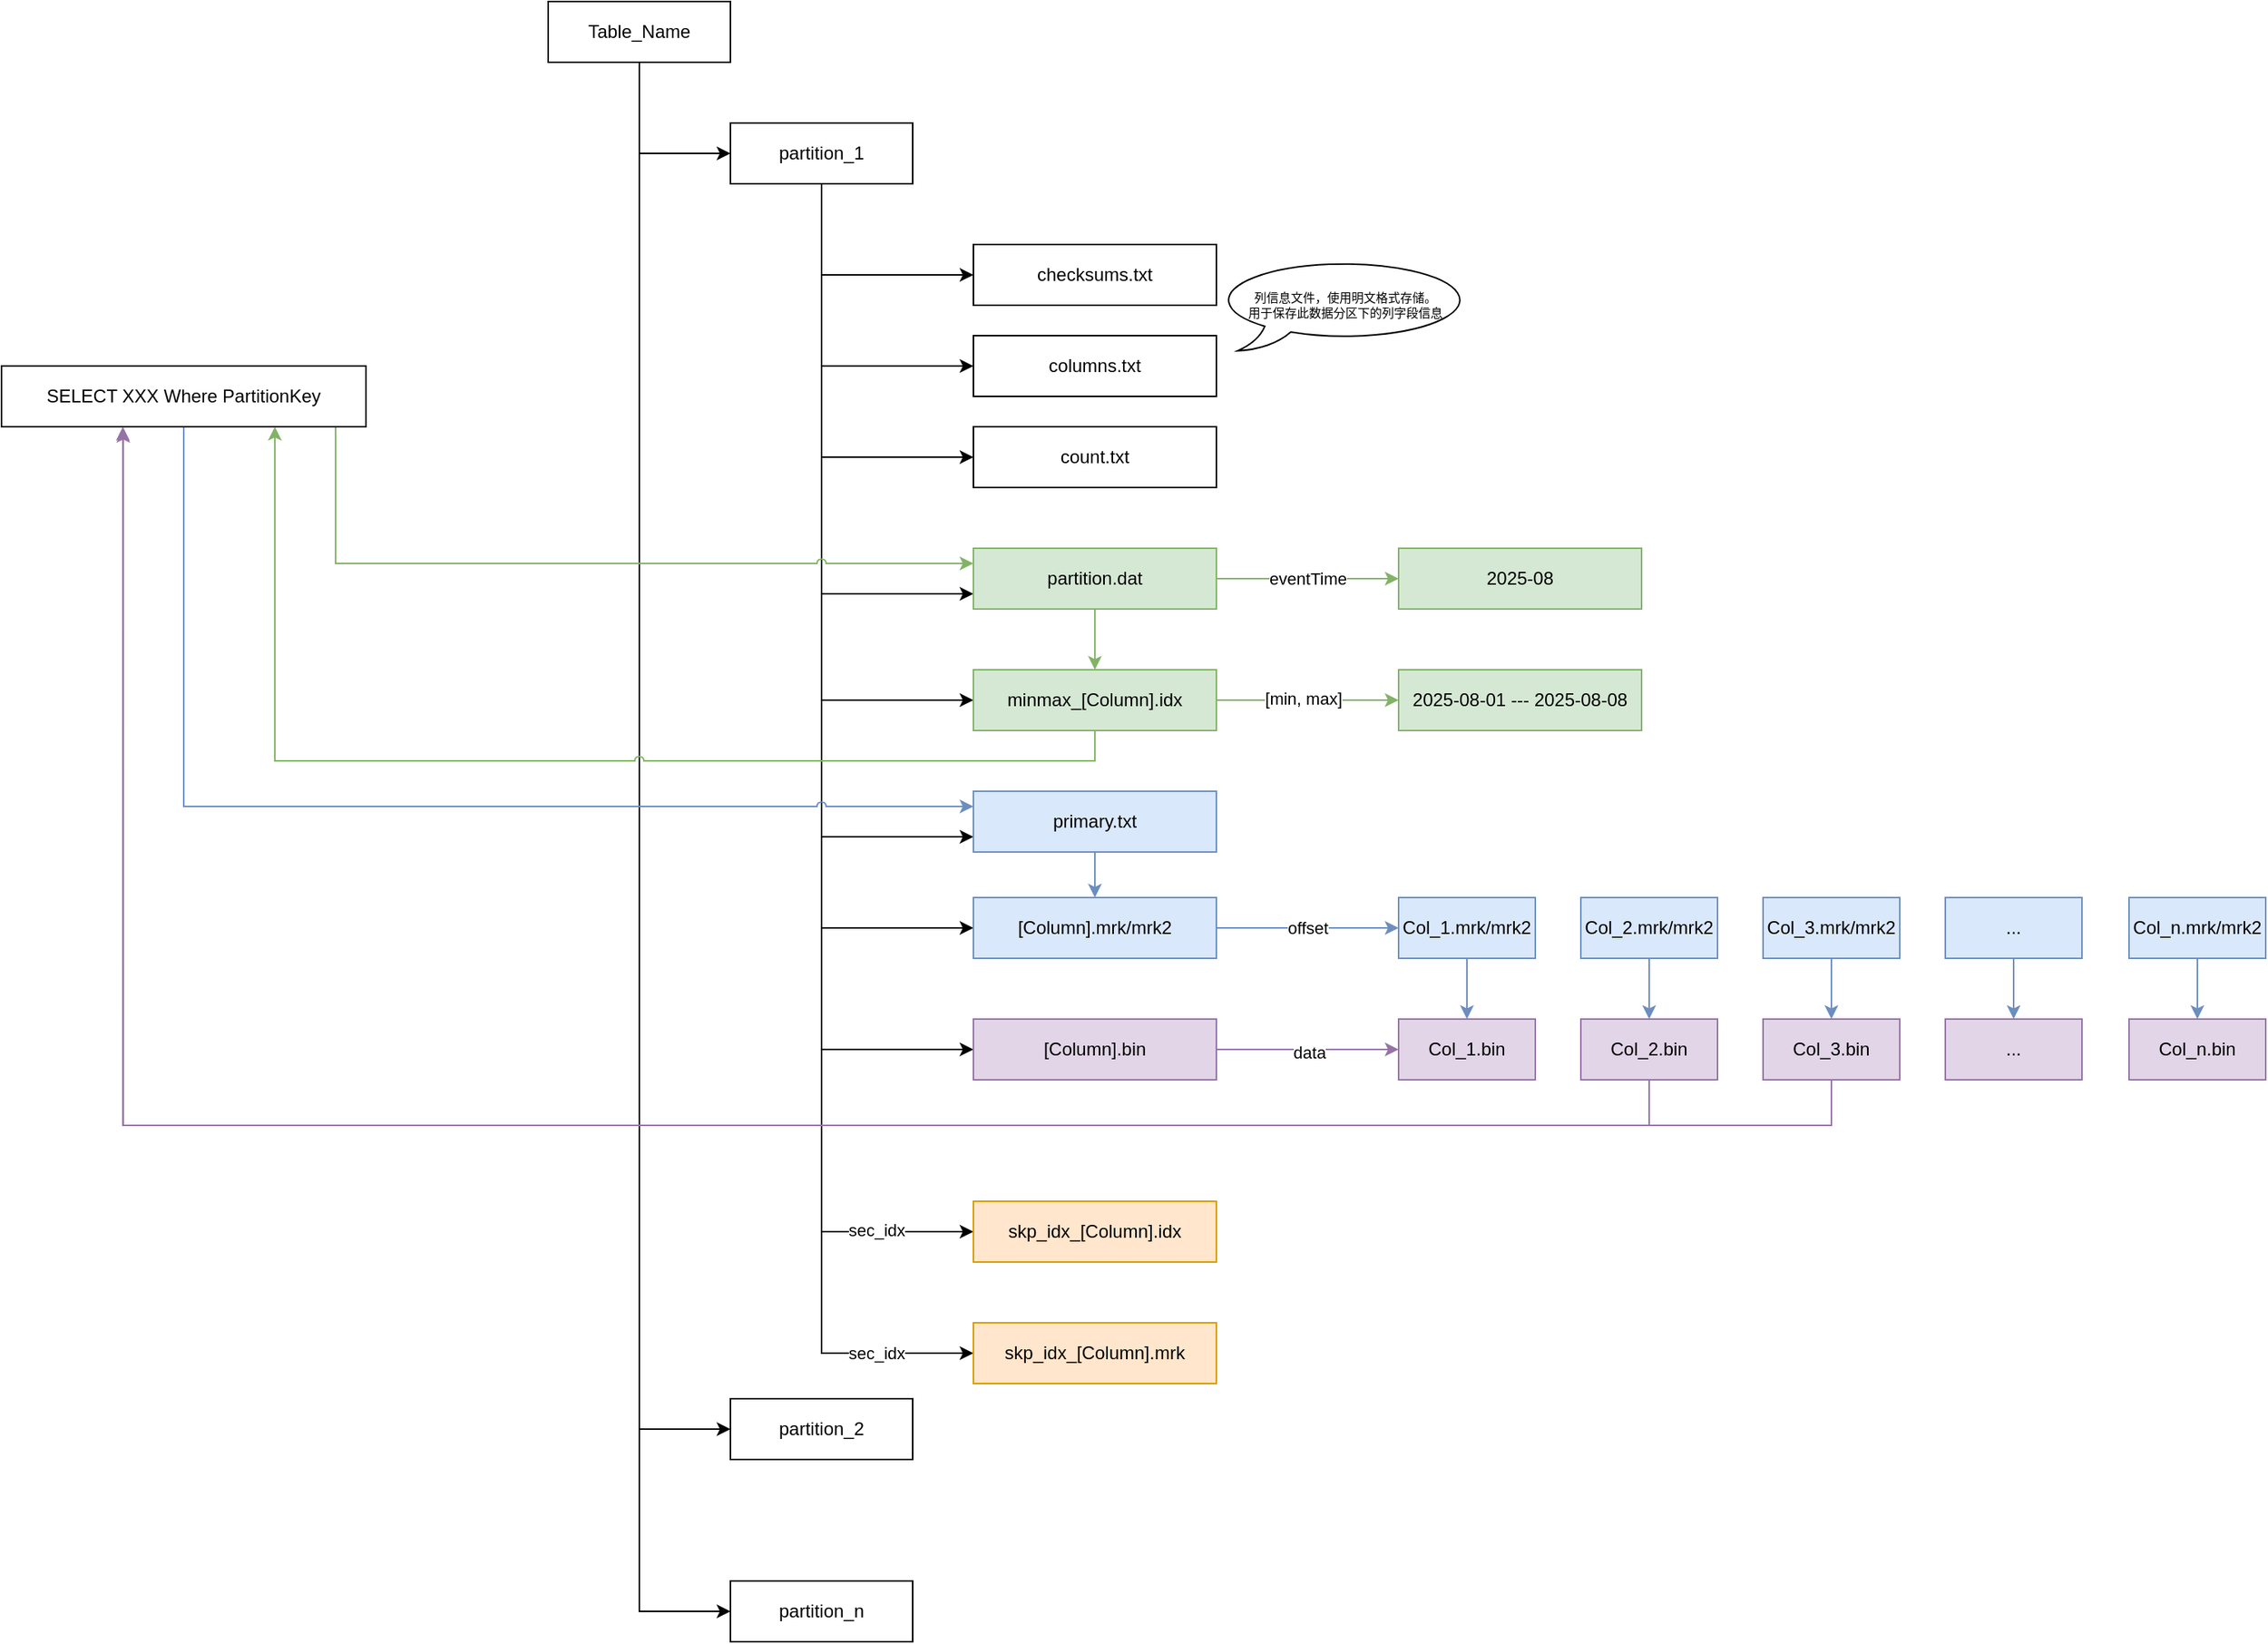 <mxfile version="28.0.7">
  <diagram name="第 1 页" id="RFhBc0ZXXEvy75Zz8poS">
    <mxGraphModel dx="2693" dy="1033" grid="1" gridSize="10" guides="1" tooltips="1" connect="1" arrows="1" fold="1" page="1" pageScale="1" pageWidth="827" pageHeight="1169" math="0" shadow="0">
      <root>
        <mxCell id="0" />
        <mxCell id="1" parent="0" />
        <mxCell id="N3VjI3chyQKZXzOhNxGE-4" value="" style="edgeStyle=orthogonalEdgeStyle;rounded=0;orthogonalLoop=1;jettySize=auto;html=1;entryX=0;entryY=0.5;entryDx=0;entryDy=0;" edge="1" parent="1" source="N3VjI3chyQKZXzOhNxGE-1" target="N3VjI3chyQKZXzOhNxGE-3">
          <mxGeometry relative="1" as="geometry" />
        </mxCell>
        <mxCell id="N3VjI3chyQKZXzOhNxGE-9" value="" style="edgeStyle=orthogonalEdgeStyle;rounded=0;orthogonalLoop=1;jettySize=auto;html=1;entryX=0;entryY=0.5;entryDx=0;entryDy=0;" edge="1" parent="1" source="N3VjI3chyQKZXzOhNxGE-1" target="N3VjI3chyQKZXzOhNxGE-5">
          <mxGeometry relative="1" as="geometry">
            <mxPoint x="340" y="1000" as="targetPoint" />
          </mxGeometry>
        </mxCell>
        <mxCell id="N3VjI3chyQKZXzOhNxGE-1" value="Table_Name" style="rounded=0;whiteSpace=wrap;html=1;" vertex="1" parent="1">
          <mxGeometry x="280" y="320" width="120" height="40" as="geometry" />
        </mxCell>
        <mxCell id="N3VjI3chyQKZXzOhNxGE-13" style="edgeStyle=orthogonalEdgeStyle;rounded=0;orthogonalLoop=1;jettySize=auto;html=1;entryX=0;entryY=0.5;entryDx=0;entryDy=0;exitX=0.5;exitY=1;exitDx=0;exitDy=0;" edge="1" parent="1" source="N3VjI3chyQKZXzOhNxGE-3" target="N3VjI3chyQKZXzOhNxGE-12">
          <mxGeometry relative="1" as="geometry" />
        </mxCell>
        <mxCell id="N3VjI3chyQKZXzOhNxGE-23" style="edgeStyle=orthogonalEdgeStyle;rounded=0;orthogonalLoop=1;jettySize=auto;html=1;entryX=0;entryY=0.5;entryDx=0;entryDy=0;exitX=0.5;exitY=1;exitDx=0;exitDy=0;" edge="1" parent="1" source="N3VjI3chyQKZXzOhNxGE-3" target="N3VjI3chyQKZXzOhNxGE-14">
          <mxGeometry relative="1" as="geometry" />
        </mxCell>
        <mxCell id="N3VjI3chyQKZXzOhNxGE-24" style="edgeStyle=orthogonalEdgeStyle;rounded=0;orthogonalLoop=1;jettySize=auto;html=1;entryX=0;entryY=0.5;entryDx=0;entryDy=0;exitX=0.5;exitY=1;exitDx=0;exitDy=0;" edge="1" parent="1" source="N3VjI3chyQKZXzOhNxGE-3" target="N3VjI3chyQKZXzOhNxGE-15">
          <mxGeometry relative="1" as="geometry" />
        </mxCell>
        <mxCell id="N3VjI3chyQKZXzOhNxGE-33" style="edgeStyle=orthogonalEdgeStyle;rounded=0;orthogonalLoop=1;jettySize=auto;html=1;entryX=0;entryY=0.75;entryDx=0;entryDy=0;exitX=0.5;exitY=1;exitDx=0;exitDy=0;" edge="1" parent="1" source="N3VjI3chyQKZXzOhNxGE-3" target="N3VjI3chyQKZXzOhNxGE-16">
          <mxGeometry relative="1" as="geometry">
            <Array as="points">
              <mxPoint x="460" y="870" />
            </Array>
          </mxGeometry>
        </mxCell>
        <mxCell id="N3VjI3chyQKZXzOhNxGE-34" style="edgeStyle=orthogonalEdgeStyle;rounded=0;orthogonalLoop=1;jettySize=auto;html=1;entryX=0;entryY=0.5;entryDx=0;entryDy=0;exitX=0.5;exitY=1;exitDx=0;exitDy=0;" edge="1" parent="1" source="N3VjI3chyQKZXzOhNxGE-3" target="N3VjI3chyQKZXzOhNxGE-17">
          <mxGeometry relative="1" as="geometry" />
        </mxCell>
        <mxCell id="N3VjI3chyQKZXzOhNxGE-35" style="edgeStyle=orthogonalEdgeStyle;rounded=0;orthogonalLoop=1;jettySize=auto;html=1;entryX=0;entryY=0.5;entryDx=0;entryDy=0;exitX=0.5;exitY=1;exitDx=0;exitDy=0;" edge="1" parent="1" source="N3VjI3chyQKZXzOhNxGE-3" target="N3VjI3chyQKZXzOhNxGE-25">
          <mxGeometry relative="1" as="geometry" />
        </mxCell>
        <mxCell id="N3VjI3chyQKZXzOhNxGE-54" style="edgeStyle=orthogonalEdgeStyle;rounded=0;orthogonalLoop=1;jettySize=auto;html=1;entryX=0;entryY=0.5;entryDx=0;entryDy=0;exitX=0.5;exitY=1;exitDx=0;exitDy=0;" edge="1" parent="1" source="N3VjI3chyQKZXzOhNxGE-3" target="N3VjI3chyQKZXzOhNxGE-52">
          <mxGeometry relative="1" as="geometry" />
        </mxCell>
        <mxCell id="N3VjI3chyQKZXzOhNxGE-58" value="sec_idx" style="edgeLabel;html=1;align=center;verticalAlign=middle;resizable=0;points=[];" vertex="1" connectable="0" parent="N3VjI3chyQKZXzOhNxGE-54">
          <mxGeometry x="0.837" y="1" relative="1" as="geometry">
            <mxPoint as="offset" />
          </mxGeometry>
        </mxCell>
        <mxCell id="N3VjI3chyQKZXzOhNxGE-55" style="edgeStyle=orthogonalEdgeStyle;rounded=0;orthogonalLoop=1;jettySize=auto;html=1;entryX=0;entryY=0.5;entryDx=0;entryDy=0;exitX=0.5;exitY=1;exitDx=0;exitDy=0;" edge="1" parent="1" source="N3VjI3chyQKZXzOhNxGE-3" target="N3VjI3chyQKZXzOhNxGE-53">
          <mxGeometry relative="1" as="geometry" />
        </mxCell>
        <mxCell id="N3VjI3chyQKZXzOhNxGE-59" value="sec_idx" style="edgeLabel;html=1;align=center;verticalAlign=middle;resizable=0;points=[];" vertex="1" connectable="0" parent="N3VjI3chyQKZXzOhNxGE-55">
          <mxGeometry x="0.853" relative="1" as="geometry">
            <mxPoint as="offset" />
          </mxGeometry>
        </mxCell>
        <mxCell id="N3VjI3chyQKZXzOhNxGE-78" style="edgeStyle=orthogonalEdgeStyle;rounded=0;orthogonalLoop=1;jettySize=auto;html=1;entryX=0;entryY=0.75;entryDx=0;entryDy=0;exitX=0.5;exitY=1;exitDx=0;exitDy=0;" edge="1" parent="1" source="N3VjI3chyQKZXzOhNxGE-3" target="N3VjI3chyQKZXzOhNxGE-48">
          <mxGeometry relative="1" as="geometry" />
        </mxCell>
        <mxCell id="N3VjI3chyQKZXzOhNxGE-79" style="edgeStyle=orthogonalEdgeStyle;rounded=0;orthogonalLoop=1;jettySize=auto;html=1;entryX=0;entryY=0.5;entryDx=0;entryDy=0;exitX=0.5;exitY=1;exitDx=0;exitDy=0;" edge="1" parent="1" source="N3VjI3chyQKZXzOhNxGE-3" target="N3VjI3chyQKZXzOhNxGE-50">
          <mxGeometry relative="1" as="geometry" />
        </mxCell>
        <mxCell id="N3VjI3chyQKZXzOhNxGE-3" value="partition_1" style="rounded=0;whiteSpace=wrap;html=1;" vertex="1" parent="1">
          <mxGeometry x="400" y="400" width="120" height="40" as="geometry" />
        </mxCell>
        <mxCell id="N3VjI3chyQKZXzOhNxGE-5" value="partition_2" style="rounded=0;whiteSpace=wrap;html=1;" vertex="1" parent="1">
          <mxGeometry x="400" y="1240" width="120" height="40" as="geometry" />
        </mxCell>
        <mxCell id="N3VjI3chyQKZXzOhNxGE-10" value="" style="edgeStyle=orthogonalEdgeStyle;rounded=0;orthogonalLoop=1;jettySize=auto;html=1;entryX=0;entryY=0.5;entryDx=0;entryDy=0;exitX=0.5;exitY=1;exitDx=0;exitDy=0;jumpStyle=arc;" edge="1" parent="1" source="N3VjI3chyQKZXzOhNxGE-1" target="N3VjI3chyQKZXzOhNxGE-11">
          <mxGeometry relative="1" as="geometry">
            <mxPoint x="350" y="760" as="sourcePoint" />
            <mxPoint x="410" y="1420" as="targetPoint" />
          </mxGeometry>
        </mxCell>
        <mxCell id="N3VjI3chyQKZXzOhNxGE-11" value="partition_n" style="rounded=0;whiteSpace=wrap;html=1;" vertex="1" parent="1">
          <mxGeometry x="400" y="1360" width="120" height="40" as="geometry" />
        </mxCell>
        <mxCell id="N3VjI3chyQKZXzOhNxGE-12" value="checksums.txt" style="rounded=0;whiteSpace=wrap;html=1;" vertex="1" parent="1">
          <mxGeometry x="560" y="480" width="160" height="40" as="geometry" />
        </mxCell>
        <mxCell id="N3VjI3chyQKZXzOhNxGE-14" value="columns.txt" style="rounded=0;whiteSpace=wrap;html=1;" vertex="1" parent="1">
          <mxGeometry x="560" y="540" width="160" height="40" as="geometry" />
        </mxCell>
        <mxCell id="N3VjI3chyQKZXzOhNxGE-15" value="count.txt" style="rounded=0;whiteSpace=wrap;html=1;" vertex="1" parent="1">
          <mxGeometry x="560" y="600" width="160" height="40" as="geometry" />
        </mxCell>
        <mxCell id="N3VjI3chyQKZXzOhNxGE-73" value="" style="edgeStyle=orthogonalEdgeStyle;rounded=0;orthogonalLoop=1;jettySize=auto;html=1;strokeWidth=1;fillColor=#dae8fc;strokeColor=#6c8ebf;" edge="1" parent="1" source="N3VjI3chyQKZXzOhNxGE-16" target="N3VjI3chyQKZXzOhNxGE-25">
          <mxGeometry relative="1" as="geometry" />
        </mxCell>
        <mxCell id="N3VjI3chyQKZXzOhNxGE-16" value="primary.txt" style="rounded=0;whiteSpace=wrap;html=1;fillColor=#dae8fc;strokeColor=#6c8ebf;" vertex="1" parent="1">
          <mxGeometry x="560" y="840" width="160" height="40" as="geometry" />
        </mxCell>
        <mxCell id="N3VjI3chyQKZXzOhNxGE-31" style="edgeStyle=orthogonalEdgeStyle;rounded=0;orthogonalLoop=1;jettySize=auto;html=1;entryX=0;entryY=0.5;entryDx=0;entryDy=0;fillColor=#e1d5e7;strokeColor=#9673a6;" edge="1" parent="1" source="N3VjI3chyQKZXzOhNxGE-17" target="N3VjI3chyQKZXzOhNxGE-18">
          <mxGeometry relative="1" as="geometry" />
        </mxCell>
        <mxCell id="N3VjI3chyQKZXzOhNxGE-38" value="data" style="edgeLabel;html=1;align=center;verticalAlign=middle;resizable=0;points=[];" vertex="1" connectable="0" parent="N3VjI3chyQKZXzOhNxGE-31">
          <mxGeometry x="0.009" y="-2" relative="1" as="geometry">
            <mxPoint as="offset" />
          </mxGeometry>
        </mxCell>
        <mxCell id="N3VjI3chyQKZXzOhNxGE-17" value="[Column].bin" style="rounded=0;whiteSpace=wrap;html=1;fillColor=#e1d5e7;strokeColor=#9673a6;" vertex="1" parent="1">
          <mxGeometry x="560" y="990" width="160" height="40" as="geometry" />
        </mxCell>
        <mxCell id="N3VjI3chyQKZXzOhNxGE-18" value="Col_1.bin" style="rounded=0;whiteSpace=wrap;html=1;fillColor=#e1d5e7;strokeColor=#9673a6;" vertex="1" parent="1">
          <mxGeometry x="840" y="990" width="90" height="40" as="geometry" />
        </mxCell>
        <mxCell id="N3VjI3chyQKZXzOhNxGE-19" value="Col_2.bin" style="rounded=0;whiteSpace=wrap;html=1;fillColor=#e1d5e7;strokeColor=#9673a6;" vertex="1" parent="1">
          <mxGeometry x="960" y="990" width="90" height="40" as="geometry" />
        </mxCell>
        <mxCell id="N3VjI3chyQKZXzOhNxGE-20" value="Col_3.bin" style="rounded=0;whiteSpace=wrap;html=1;fillColor=#e1d5e7;strokeColor=#9673a6;" vertex="1" parent="1">
          <mxGeometry x="1080" y="990" width="90" height="40" as="geometry" />
        </mxCell>
        <mxCell id="N3VjI3chyQKZXzOhNxGE-21" value="..." style="rounded=0;whiteSpace=wrap;html=1;fillColor=#e1d5e7;strokeColor=#9673a6;" vertex="1" parent="1">
          <mxGeometry x="1200" y="990" width="90" height="40" as="geometry" />
        </mxCell>
        <mxCell id="N3VjI3chyQKZXzOhNxGE-22" value="Col_n.bin" style="rounded=0;whiteSpace=wrap;html=1;fillColor=#e1d5e7;strokeColor=#9673a6;" vertex="1" parent="1">
          <mxGeometry x="1321" y="990" width="90" height="40" as="geometry" />
        </mxCell>
        <mxCell id="N3VjI3chyQKZXzOhNxGE-32" style="edgeStyle=orthogonalEdgeStyle;rounded=0;orthogonalLoop=1;jettySize=auto;html=1;entryX=0;entryY=0.5;entryDx=0;entryDy=0;fillColor=#dae8fc;strokeColor=#6c8ebf;" edge="1" parent="1" source="N3VjI3chyQKZXzOhNxGE-25" target="N3VjI3chyQKZXzOhNxGE-26">
          <mxGeometry relative="1" as="geometry" />
        </mxCell>
        <mxCell id="N3VjI3chyQKZXzOhNxGE-37" value="offset" style="edgeLabel;html=1;align=center;verticalAlign=middle;resizable=0;points=[];" vertex="1" connectable="0" parent="N3VjI3chyQKZXzOhNxGE-32">
          <mxGeometry relative="1" as="geometry">
            <mxPoint as="offset" />
          </mxGeometry>
        </mxCell>
        <mxCell id="N3VjI3chyQKZXzOhNxGE-25" value="[Column].mrk/mrk2" style="rounded=0;whiteSpace=wrap;html=1;fillColor=#dae8fc;strokeColor=#6c8ebf;" vertex="1" parent="1">
          <mxGeometry x="560" y="910" width="160" height="40" as="geometry" />
        </mxCell>
        <mxCell id="N3VjI3chyQKZXzOhNxGE-39" style="edgeStyle=orthogonalEdgeStyle;rounded=0;orthogonalLoop=1;jettySize=auto;html=1;entryX=0.5;entryY=0;entryDx=0;entryDy=0;fillColor=#dae8fc;strokeColor=#6c8ebf;" edge="1" parent="1" source="N3VjI3chyQKZXzOhNxGE-26" target="N3VjI3chyQKZXzOhNxGE-18">
          <mxGeometry relative="1" as="geometry" />
        </mxCell>
        <mxCell id="N3VjI3chyQKZXzOhNxGE-26" value="Col_1.mrk/mrk2" style="rounded=0;whiteSpace=wrap;html=1;fillColor=#dae8fc;strokeColor=#6c8ebf;" vertex="1" parent="1">
          <mxGeometry x="840" y="910" width="90" height="40" as="geometry" />
        </mxCell>
        <mxCell id="N3VjI3chyQKZXzOhNxGE-40" style="edgeStyle=orthogonalEdgeStyle;rounded=0;orthogonalLoop=1;jettySize=auto;html=1;entryX=0.5;entryY=0;entryDx=0;entryDy=0;fillColor=#dae8fc;strokeColor=#6c8ebf;" edge="1" parent="1" source="N3VjI3chyQKZXzOhNxGE-27" target="N3VjI3chyQKZXzOhNxGE-19">
          <mxGeometry relative="1" as="geometry" />
        </mxCell>
        <mxCell id="N3VjI3chyQKZXzOhNxGE-27" value="Col_2.mrk/mrk2" style="rounded=0;whiteSpace=wrap;html=1;fillColor=#dae8fc;strokeColor=#6c8ebf;" vertex="1" parent="1">
          <mxGeometry x="960" y="910" width="90" height="40" as="geometry" />
        </mxCell>
        <mxCell id="N3VjI3chyQKZXzOhNxGE-41" value="" style="edgeStyle=orthogonalEdgeStyle;rounded=0;orthogonalLoop=1;jettySize=auto;html=1;fillColor=#dae8fc;strokeColor=#6c8ebf;" edge="1" parent="1" source="N3VjI3chyQKZXzOhNxGE-28" target="N3VjI3chyQKZXzOhNxGE-20">
          <mxGeometry relative="1" as="geometry" />
        </mxCell>
        <mxCell id="N3VjI3chyQKZXzOhNxGE-28" value="Col_3.mrk/mrk2" style="rounded=0;whiteSpace=wrap;html=1;fillColor=#dae8fc;strokeColor=#6c8ebf;" vertex="1" parent="1">
          <mxGeometry x="1080" y="910" width="90" height="40" as="geometry" />
        </mxCell>
        <mxCell id="N3VjI3chyQKZXzOhNxGE-42" value="" style="edgeStyle=orthogonalEdgeStyle;rounded=0;orthogonalLoop=1;jettySize=auto;html=1;fillColor=#dae8fc;strokeColor=#6c8ebf;" edge="1" parent="1" source="N3VjI3chyQKZXzOhNxGE-29" target="N3VjI3chyQKZXzOhNxGE-21">
          <mxGeometry relative="1" as="geometry" />
        </mxCell>
        <mxCell id="N3VjI3chyQKZXzOhNxGE-29" value="..." style="rounded=0;whiteSpace=wrap;html=1;fillColor=#dae8fc;strokeColor=#6c8ebf;" vertex="1" parent="1">
          <mxGeometry x="1200" y="910" width="90" height="40" as="geometry" />
        </mxCell>
        <mxCell id="N3VjI3chyQKZXzOhNxGE-43" value="" style="edgeStyle=orthogonalEdgeStyle;rounded=0;orthogonalLoop=1;jettySize=auto;html=1;fillColor=#dae8fc;strokeColor=#6c8ebf;" edge="1" parent="1" source="N3VjI3chyQKZXzOhNxGE-30" target="N3VjI3chyQKZXzOhNxGE-22">
          <mxGeometry relative="1" as="geometry" />
        </mxCell>
        <mxCell id="N3VjI3chyQKZXzOhNxGE-30" value="Col_n.mrk/mrk2" style="rounded=0;whiteSpace=wrap;html=1;fillColor=#dae8fc;strokeColor=#6c8ebf;" vertex="1" parent="1">
          <mxGeometry x="1321" y="910" width="90" height="40" as="geometry" />
        </mxCell>
        <mxCell id="N3VjI3chyQKZXzOhNxGE-45" value="&lt;div&gt;&lt;span style=&quot;font-family: 宋体;&quot;&gt;列信息文件，使用明文格式存储。&lt;/span&gt;&lt;/div&gt;&lt;div&gt;&lt;span style=&quot;font-family: 宋体;&quot;&gt;用于保存此&lt;/span&gt;&lt;span style=&quot;font-family: 宋体; background-color: transparent; color: light-dark(rgb(0, 0, 0), rgb(255, 255, 255));&quot;&gt;数据分区下的列字段信息&lt;/span&gt;&lt;/div&gt;" style="whiteSpace=wrap;html=1;shape=mxgraph.basic.oval_callout;fontSize=8;" vertex="1" parent="1">
          <mxGeometry x="720" y="490" width="170" height="60" as="geometry" />
        </mxCell>
        <mxCell id="N3VjI3chyQKZXzOhNxGE-77" style="edgeStyle=orthogonalEdgeStyle;rounded=0;orthogonalLoop=1;jettySize=auto;html=1;entryX=0;entryY=0.25;entryDx=0;entryDy=0;fillColor=#d5e8d4;strokeColor=#82b366;jumpStyle=arc;" edge="1" parent="1" source="N3VjI3chyQKZXzOhNxGE-46" target="N3VjI3chyQKZXzOhNxGE-48">
          <mxGeometry relative="1" as="geometry">
            <Array as="points">
              <mxPoint x="140" y="690" />
            </Array>
          </mxGeometry>
        </mxCell>
        <mxCell id="N3VjI3chyQKZXzOhNxGE-80" style="edgeStyle=orthogonalEdgeStyle;rounded=0;orthogonalLoop=1;jettySize=auto;html=1;entryX=0;entryY=0.25;entryDx=0;entryDy=0;exitX=0.5;exitY=1;exitDx=0;exitDy=0;fillColor=#dae8fc;strokeColor=#6c8ebf;jumpStyle=arc;" edge="1" parent="1" source="N3VjI3chyQKZXzOhNxGE-46" target="N3VjI3chyQKZXzOhNxGE-16">
          <mxGeometry relative="1" as="geometry" />
        </mxCell>
        <mxCell id="N3VjI3chyQKZXzOhNxGE-46" value="SELECT XXX Where PartitionKey" style="rounded=0;whiteSpace=wrap;html=1;" vertex="1" parent="1">
          <mxGeometry x="-80" y="560" width="240" height="40" as="geometry" />
        </mxCell>
        <mxCell id="N3VjI3chyQKZXzOhNxGE-61" value="" style="edgeStyle=orthogonalEdgeStyle;rounded=0;orthogonalLoop=1;jettySize=auto;html=1;fillColor=#d5e8d4;strokeColor=#82b366;" edge="1" parent="1" source="N3VjI3chyQKZXzOhNxGE-48" target="N3VjI3chyQKZXzOhNxGE-60">
          <mxGeometry relative="1" as="geometry" />
        </mxCell>
        <mxCell id="N3VjI3chyQKZXzOhNxGE-62" value="eventTime" style="edgeLabel;html=1;align=center;verticalAlign=middle;resizable=0;points=[];" vertex="1" connectable="0" parent="N3VjI3chyQKZXzOhNxGE-61">
          <mxGeometry x="-0.198" y="1" relative="1" as="geometry">
            <mxPoint x="12" y="1" as="offset" />
          </mxGeometry>
        </mxCell>
        <mxCell id="N3VjI3chyQKZXzOhNxGE-74" value="" style="edgeStyle=orthogonalEdgeStyle;rounded=0;orthogonalLoop=1;jettySize=auto;html=1;fillColor=#d5e8d4;strokeColor=#82b366;" edge="1" parent="1" source="N3VjI3chyQKZXzOhNxGE-48" target="N3VjI3chyQKZXzOhNxGE-50">
          <mxGeometry relative="1" as="geometry" />
        </mxCell>
        <mxCell id="N3VjI3chyQKZXzOhNxGE-48" value="partition.dat" style="rounded=0;whiteSpace=wrap;html=1;fillColor=#d5e8d4;strokeColor=#82b366;" vertex="1" parent="1">
          <mxGeometry x="560" y="680" width="160" height="40" as="geometry" />
        </mxCell>
        <mxCell id="N3VjI3chyQKZXzOhNxGE-64" style="edgeStyle=orthogonalEdgeStyle;rounded=0;orthogonalLoop=1;jettySize=auto;html=1;entryX=0;entryY=0.5;entryDx=0;entryDy=0;fillColor=#d5e8d4;strokeColor=#82b366;" edge="1" parent="1" source="N3VjI3chyQKZXzOhNxGE-50" target="N3VjI3chyQKZXzOhNxGE-63">
          <mxGeometry relative="1" as="geometry" />
        </mxCell>
        <mxCell id="N3VjI3chyQKZXzOhNxGE-65" value="[min, max]" style="edgeLabel;html=1;align=center;verticalAlign=middle;resizable=0;points=[];" vertex="1" connectable="0" parent="N3VjI3chyQKZXzOhNxGE-64">
          <mxGeometry x="-0.06" y="1" relative="1" as="geometry">
            <mxPoint as="offset" />
          </mxGeometry>
        </mxCell>
        <mxCell id="N3VjI3chyQKZXzOhNxGE-69" style="edgeStyle=orthogonalEdgeStyle;rounded=0;orthogonalLoop=1;jettySize=auto;html=1;exitX=0.5;exitY=1;exitDx=0;exitDy=0;fillColor=#d5e8d4;strokeColor=#82b366;strokeWidth=1;jumpStyle=arc;entryX=0.75;entryY=1;entryDx=0;entryDy=0;" edge="1" parent="1" source="N3VjI3chyQKZXzOhNxGE-50" target="N3VjI3chyQKZXzOhNxGE-46">
          <mxGeometry relative="1" as="geometry" />
        </mxCell>
        <mxCell id="N3VjI3chyQKZXzOhNxGE-50" value="minmax_[Column].idx" style="rounded=0;whiteSpace=wrap;html=1;fillColor=#d5e8d4;strokeColor=#82b366;" vertex="1" parent="1">
          <mxGeometry x="560" y="760" width="160" height="40" as="geometry" />
        </mxCell>
        <mxCell id="N3VjI3chyQKZXzOhNxGE-52" value="skp_idx_[Column].idx" style="rounded=0;whiteSpace=wrap;html=1;fillColor=#ffe6cc;strokeColor=#d79b00;" vertex="1" parent="1">
          <mxGeometry x="560" y="1110" width="160" height="40" as="geometry" />
        </mxCell>
        <mxCell id="N3VjI3chyQKZXzOhNxGE-53" value="skp_idx_[Column].mrk" style="rounded=0;whiteSpace=wrap;html=1;fillColor=#ffe6cc;strokeColor=#d79b00;" vertex="1" parent="1">
          <mxGeometry x="560" y="1190" width="160" height="40" as="geometry" />
        </mxCell>
        <mxCell id="N3VjI3chyQKZXzOhNxGE-60" value="2025-08" style="rounded=0;whiteSpace=wrap;html=1;fillColor=#d5e8d4;strokeColor=#82b366;" vertex="1" parent="1">
          <mxGeometry x="840" y="680" width="160" height="40" as="geometry" />
        </mxCell>
        <mxCell id="N3VjI3chyQKZXzOhNxGE-63" value="2025-08-01 --- 2025-08-08" style="rounded=0;whiteSpace=wrap;html=1;fillColor=#d5e8d4;strokeColor=#82b366;" vertex="1" parent="1">
          <mxGeometry x="840" y="760" width="160" height="40" as="geometry" />
        </mxCell>
        <mxCell id="N3VjI3chyQKZXzOhNxGE-81" style="edgeStyle=orthogonalEdgeStyle;rounded=0;orthogonalLoop=1;jettySize=auto;html=1;entryX=0.333;entryY=1;entryDx=0;entryDy=0;entryPerimeter=0;fillColor=#e1d5e7;strokeColor=#9673a6;" edge="1" parent="1" source="N3VjI3chyQKZXzOhNxGE-19" target="N3VjI3chyQKZXzOhNxGE-46">
          <mxGeometry relative="1" as="geometry">
            <Array as="points">
              <mxPoint x="1005" y="1060" />
              <mxPoint y="1060" />
            </Array>
          </mxGeometry>
        </mxCell>
        <mxCell id="N3VjI3chyQKZXzOhNxGE-82" style="edgeStyle=orthogonalEdgeStyle;rounded=0;orthogonalLoop=1;jettySize=auto;html=1;entryX=0.334;entryY=1.036;entryDx=0;entryDy=0;entryPerimeter=0;fillColor=#e1d5e7;strokeColor=#9673a6;" edge="1" parent="1" source="N3VjI3chyQKZXzOhNxGE-20" target="N3VjI3chyQKZXzOhNxGE-46">
          <mxGeometry relative="1" as="geometry">
            <Array as="points">
              <mxPoint x="1125" y="1060" />
              <mxPoint y="1060" />
            </Array>
          </mxGeometry>
        </mxCell>
      </root>
    </mxGraphModel>
  </diagram>
</mxfile>
